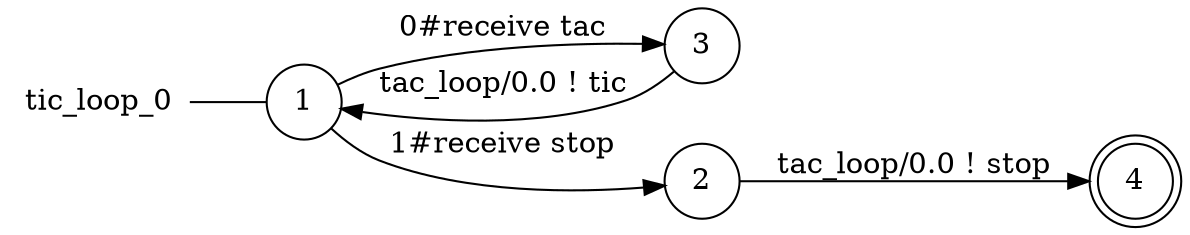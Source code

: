 digraph tic_loop_0 {
	rankdir="LR";
	n_0 [label="tic_loop_0", shape="plaintext"];
	n_1 [id="1", shape=circle, label="1"];
	n_0 -> n_1 [arrowhead=none];
	n_2 [id="2", shape=circle, label="3"];
	n_3 [id="4", shape=doublecircle, label="4"];
	n_4 [id="3", shape=circle, label="2"];

	n_1 -> n_4 [id="[$e|2]", label="1#receive stop"];
	n_2 -> n_1 [id="[$e|6]", label="tac_loop/0.0 ! tic"];
	n_1 -> n_2 [id="[$e|0]", label="0#receive tac"];
	n_4 -> n_3 [id="[$e|5]", label="tac_loop/0.0 ! stop"];
}
